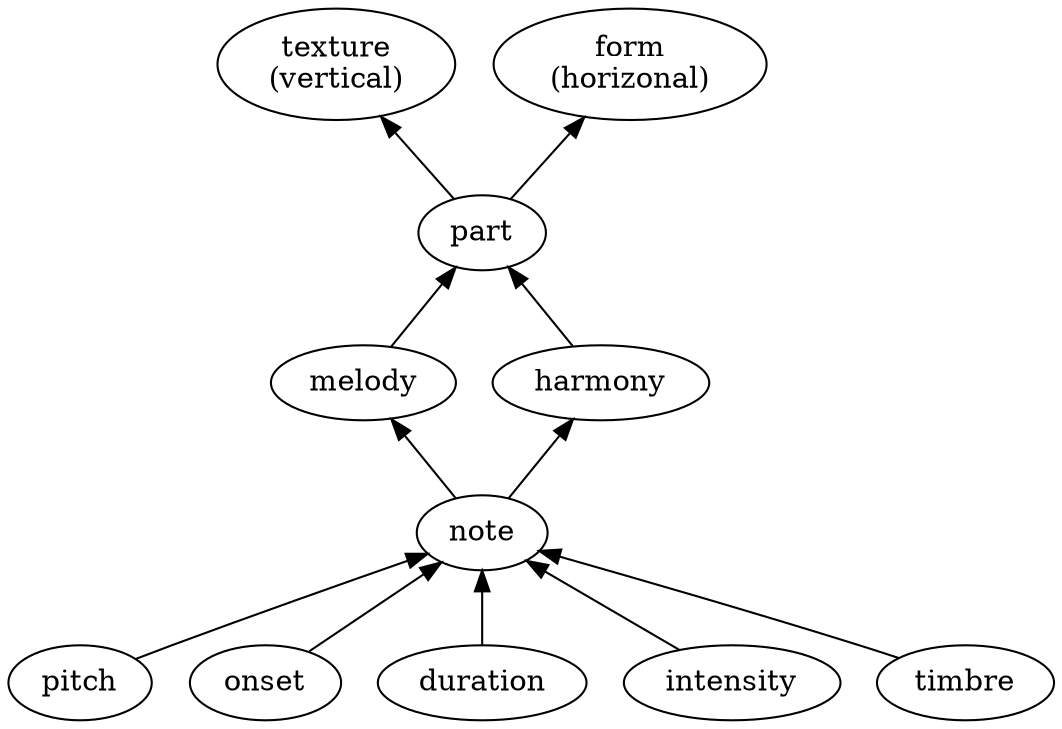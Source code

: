 digraph G {
    fontname="Century Gothic" ;
    rankdir = BT;
    pitch 
    onset
    duration
    intensity
    timbre
    note
    melody
    harmony
    part
    texture[label="texture\n(vertical)"]
    form[label="form\n(horizonal)"]

    pitch -> note
    onset -> note
    duration -> note
    intensity -> note
    timbre -> note
    note -> melody
    note -> harmony
    //note -> texture
    melody -> part
    harmony -> part
    part -> texture
    part -> form
    //texture -> form
  }